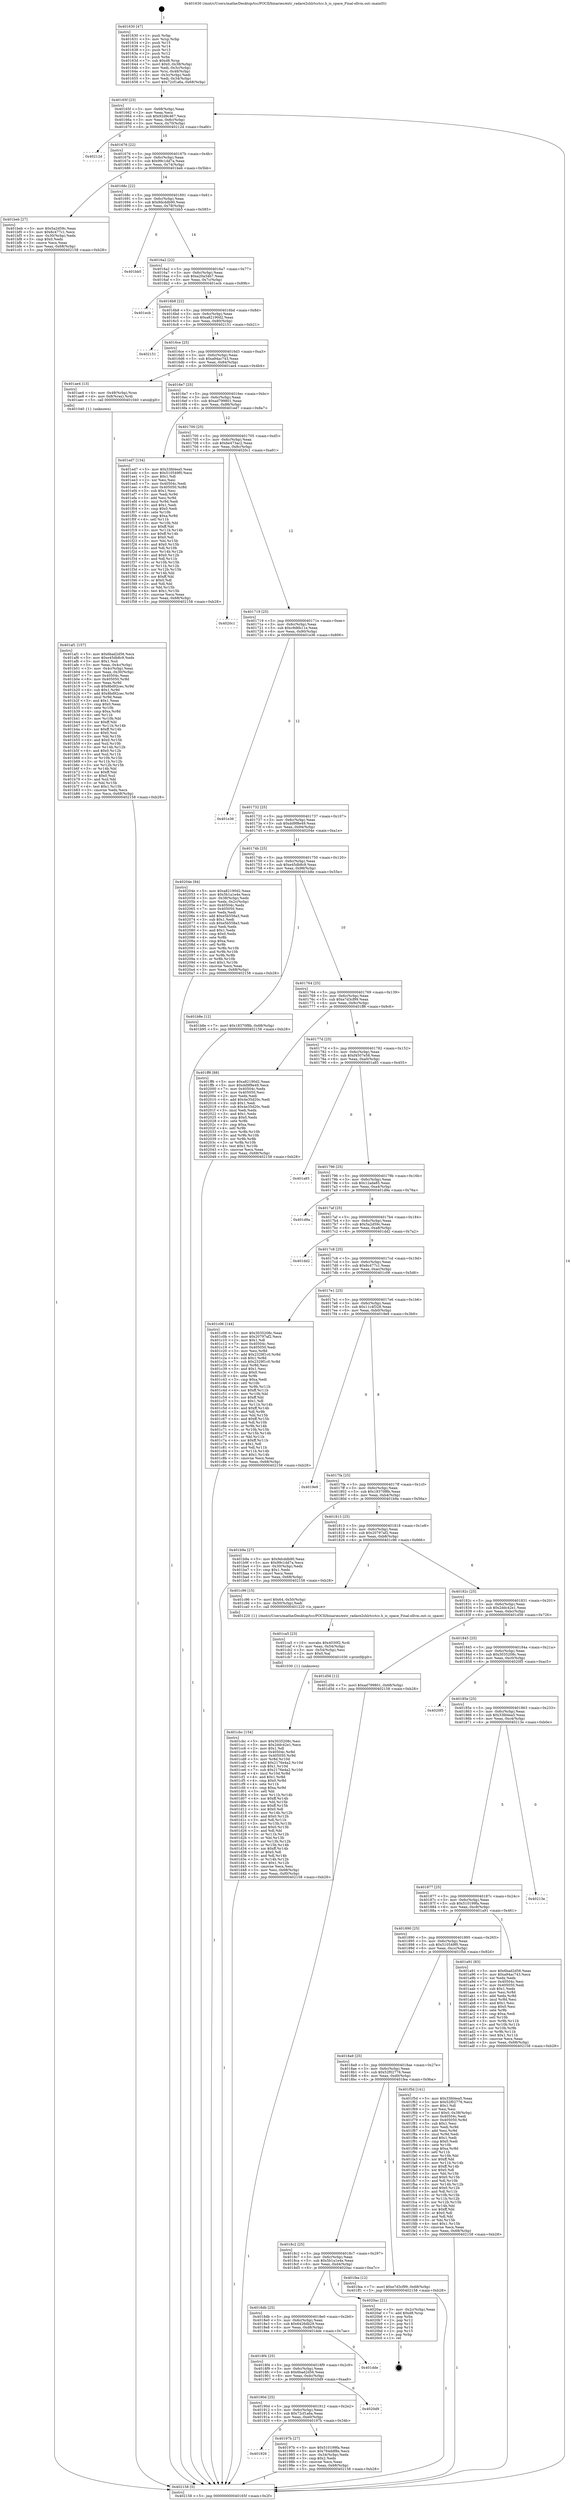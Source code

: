 digraph "0x401630" {
  label = "0x401630 (/mnt/c/Users/mathe/Desktop/tcc/POCII/binaries/extr_radare2shlrtcctcc.h_is_space_Final-ollvm.out::main(0))"
  labelloc = "t"
  node[shape=record]

  Entry [label="",width=0.3,height=0.3,shape=circle,fillcolor=black,style=filled]
  "0x40165f" [label="{
     0x40165f [23]\l
     | [instrs]\l
     &nbsp;&nbsp;0x40165f \<+3\>: mov -0x68(%rbp),%eax\l
     &nbsp;&nbsp;0x401662 \<+2\>: mov %eax,%ecx\l
     &nbsp;&nbsp;0x401664 \<+6\>: sub $0x92d9c467,%ecx\l
     &nbsp;&nbsp;0x40166a \<+3\>: mov %eax,-0x6c(%rbp)\l
     &nbsp;&nbsp;0x40166d \<+3\>: mov %ecx,-0x70(%rbp)\l
     &nbsp;&nbsp;0x401670 \<+6\>: je 000000000040212d \<main+0xafd\>\l
  }"]
  "0x40212d" [label="{
     0x40212d\l
  }", style=dashed]
  "0x401676" [label="{
     0x401676 [22]\l
     | [instrs]\l
     &nbsp;&nbsp;0x401676 \<+5\>: jmp 000000000040167b \<main+0x4b\>\l
     &nbsp;&nbsp;0x40167b \<+3\>: mov -0x6c(%rbp),%eax\l
     &nbsp;&nbsp;0x40167e \<+5\>: sub $0x99c1dd7a,%eax\l
     &nbsp;&nbsp;0x401683 \<+3\>: mov %eax,-0x74(%rbp)\l
     &nbsp;&nbsp;0x401686 \<+6\>: je 0000000000401beb \<main+0x5bb\>\l
  }"]
  Exit [label="",width=0.3,height=0.3,shape=circle,fillcolor=black,style=filled,peripheries=2]
  "0x401beb" [label="{
     0x401beb [27]\l
     | [instrs]\l
     &nbsp;&nbsp;0x401beb \<+5\>: mov $0x5a2d59c,%eax\l
     &nbsp;&nbsp;0x401bf0 \<+5\>: mov $0x6c477c1,%ecx\l
     &nbsp;&nbsp;0x401bf5 \<+3\>: mov -0x30(%rbp),%edx\l
     &nbsp;&nbsp;0x401bf8 \<+3\>: cmp $0x0,%edx\l
     &nbsp;&nbsp;0x401bfb \<+3\>: cmove %ecx,%eax\l
     &nbsp;&nbsp;0x401bfe \<+3\>: mov %eax,-0x68(%rbp)\l
     &nbsp;&nbsp;0x401c01 \<+5\>: jmp 0000000000402158 \<main+0xb28\>\l
  }"]
  "0x40168c" [label="{
     0x40168c [22]\l
     | [instrs]\l
     &nbsp;&nbsp;0x40168c \<+5\>: jmp 0000000000401691 \<main+0x61\>\l
     &nbsp;&nbsp;0x401691 \<+3\>: mov -0x6c(%rbp),%eax\l
     &nbsp;&nbsp;0x401694 \<+5\>: sub $0x9dcddb90,%eax\l
     &nbsp;&nbsp;0x401699 \<+3\>: mov %eax,-0x78(%rbp)\l
     &nbsp;&nbsp;0x40169c \<+6\>: je 0000000000401bb5 \<main+0x585\>\l
  }"]
  "0x401cbc" [label="{
     0x401cbc [154]\l
     | [instrs]\l
     &nbsp;&nbsp;0x401cbc \<+5\>: mov $0x3035208c,%esi\l
     &nbsp;&nbsp;0x401cc1 \<+5\>: mov $0x2ddc42e1,%ecx\l
     &nbsp;&nbsp;0x401cc6 \<+2\>: mov $0x1,%dl\l
     &nbsp;&nbsp;0x401cc8 \<+8\>: mov 0x40504c,%r8d\l
     &nbsp;&nbsp;0x401cd0 \<+8\>: mov 0x405050,%r9d\l
     &nbsp;&nbsp;0x401cd8 \<+3\>: mov %r8d,%r10d\l
     &nbsp;&nbsp;0x401cdb \<+7\>: add $0x2176e4a2,%r10d\l
     &nbsp;&nbsp;0x401ce2 \<+4\>: sub $0x1,%r10d\l
     &nbsp;&nbsp;0x401ce6 \<+7\>: sub $0x2176e4a2,%r10d\l
     &nbsp;&nbsp;0x401ced \<+4\>: imul %r10d,%r8d\l
     &nbsp;&nbsp;0x401cf1 \<+4\>: and $0x1,%r8d\l
     &nbsp;&nbsp;0x401cf5 \<+4\>: cmp $0x0,%r8d\l
     &nbsp;&nbsp;0x401cf9 \<+4\>: sete %r11b\l
     &nbsp;&nbsp;0x401cfd \<+4\>: cmp $0xa,%r9d\l
     &nbsp;&nbsp;0x401d01 \<+3\>: setl %bl\l
     &nbsp;&nbsp;0x401d04 \<+3\>: mov %r11b,%r14b\l
     &nbsp;&nbsp;0x401d07 \<+4\>: xor $0xff,%r14b\l
     &nbsp;&nbsp;0x401d0b \<+3\>: mov %bl,%r15b\l
     &nbsp;&nbsp;0x401d0e \<+4\>: xor $0xff,%r15b\l
     &nbsp;&nbsp;0x401d12 \<+3\>: xor $0x0,%dl\l
     &nbsp;&nbsp;0x401d15 \<+3\>: mov %r14b,%r12b\l
     &nbsp;&nbsp;0x401d18 \<+4\>: and $0x0,%r12b\l
     &nbsp;&nbsp;0x401d1c \<+3\>: and %dl,%r11b\l
     &nbsp;&nbsp;0x401d1f \<+3\>: mov %r15b,%r13b\l
     &nbsp;&nbsp;0x401d22 \<+4\>: and $0x0,%r13b\l
     &nbsp;&nbsp;0x401d26 \<+2\>: and %dl,%bl\l
     &nbsp;&nbsp;0x401d28 \<+3\>: or %r11b,%r12b\l
     &nbsp;&nbsp;0x401d2b \<+3\>: or %bl,%r13b\l
     &nbsp;&nbsp;0x401d2e \<+3\>: xor %r13b,%r12b\l
     &nbsp;&nbsp;0x401d31 \<+3\>: or %r15b,%r14b\l
     &nbsp;&nbsp;0x401d34 \<+4\>: xor $0xff,%r14b\l
     &nbsp;&nbsp;0x401d38 \<+3\>: or $0x0,%dl\l
     &nbsp;&nbsp;0x401d3b \<+3\>: and %dl,%r14b\l
     &nbsp;&nbsp;0x401d3e \<+3\>: or %r14b,%r12b\l
     &nbsp;&nbsp;0x401d41 \<+4\>: test $0x1,%r12b\l
     &nbsp;&nbsp;0x401d45 \<+3\>: cmovne %ecx,%esi\l
     &nbsp;&nbsp;0x401d48 \<+3\>: mov %esi,-0x68(%rbp)\l
     &nbsp;&nbsp;0x401d4b \<+6\>: mov %eax,-0xf0(%rbp)\l
     &nbsp;&nbsp;0x401d51 \<+5\>: jmp 0000000000402158 \<main+0xb28\>\l
  }"]
  "0x401bb5" [label="{
     0x401bb5\l
  }", style=dashed]
  "0x4016a2" [label="{
     0x4016a2 [22]\l
     | [instrs]\l
     &nbsp;&nbsp;0x4016a2 \<+5\>: jmp 00000000004016a7 \<main+0x77\>\l
     &nbsp;&nbsp;0x4016a7 \<+3\>: mov -0x6c(%rbp),%eax\l
     &nbsp;&nbsp;0x4016aa \<+5\>: sub $0xa20a34b7,%eax\l
     &nbsp;&nbsp;0x4016af \<+3\>: mov %eax,-0x7c(%rbp)\l
     &nbsp;&nbsp;0x4016b2 \<+6\>: je 0000000000401ecb \<main+0x89b\>\l
  }"]
  "0x401ca5" [label="{
     0x401ca5 [23]\l
     | [instrs]\l
     &nbsp;&nbsp;0x401ca5 \<+10\>: movabs $0x4030f2,%rdi\l
     &nbsp;&nbsp;0x401caf \<+3\>: mov %eax,-0x54(%rbp)\l
     &nbsp;&nbsp;0x401cb2 \<+3\>: mov -0x54(%rbp),%esi\l
     &nbsp;&nbsp;0x401cb5 \<+2\>: mov $0x0,%al\l
     &nbsp;&nbsp;0x401cb7 \<+5\>: call 0000000000401030 \<printf@plt\>\l
     | [calls]\l
     &nbsp;&nbsp;0x401030 \{1\} (unknown)\l
  }"]
  "0x401ecb" [label="{
     0x401ecb\l
  }", style=dashed]
  "0x4016b8" [label="{
     0x4016b8 [22]\l
     | [instrs]\l
     &nbsp;&nbsp;0x4016b8 \<+5\>: jmp 00000000004016bd \<main+0x8d\>\l
     &nbsp;&nbsp;0x4016bd \<+3\>: mov -0x6c(%rbp),%eax\l
     &nbsp;&nbsp;0x4016c0 \<+5\>: sub $0xa82190d2,%eax\l
     &nbsp;&nbsp;0x4016c5 \<+3\>: mov %eax,-0x80(%rbp)\l
     &nbsp;&nbsp;0x4016c8 \<+6\>: je 0000000000402151 \<main+0xb21\>\l
  }"]
  "0x401af1" [label="{
     0x401af1 [157]\l
     | [instrs]\l
     &nbsp;&nbsp;0x401af1 \<+5\>: mov $0x6bad2d56,%ecx\l
     &nbsp;&nbsp;0x401af6 \<+5\>: mov $0xe45db8c9,%edx\l
     &nbsp;&nbsp;0x401afb \<+3\>: mov $0x1,%sil\l
     &nbsp;&nbsp;0x401afe \<+3\>: mov %eax,-0x4c(%rbp)\l
     &nbsp;&nbsp;0x401b01 \<+3\>: mov -0x4c(%rbp),%eax\l
     &nbsp;&nbsp;0x401b04 \<+3\>: mov %eax,-0x30(%rbp)\l
     &nbsp;&nbsp;0x401b07 \<+7\>: mov 0x40504c,%eax\l
     &nbsp;&nbsp;0x401b0e \<+8\>: mov 0x405050,%r8d\l
     &nbsp;&nbsp;0x401b16 \<+3\>: mov %eax,%r9d\l
     &nbsp;&nbsp;0x401b19 \<+7\>: sub $0x8bd92cec,%r9d\l
     &nbsp;&nbsp;0x401b20 \<+4\>: sub $0x1,%r9d\l
     &nbsp;&nbsp;0x401b24 \<+7\>: add $0x8bd92cec,%r9d\l
     &nbsp;&nbsp;0x401b2b \<+4\>: imul %r9d,%eax\l
     &nbsp;&nbsp;0x401b2f \<+3\>: and $0x1,%eax\l
     &nbsp;&nbsp;0x401b32 \<+3\>: cmp $0x0,%eax\l
     &nbsp;&nbsp;0x401b35 \<+4\>: sete %r10b\l
     &nbsp;&nbsp;0x401b39 \<+4\>: cmp $0xa,%r8d\l
     &nbsp;&nbsp;0x401b3d \<+4\>: setl %r11b\l
     &nbsp;&nbsp;0x401b41 \<+3\>: mov %r10b,%bl\l
     &nbsp;&nbsp;0x401b44 \<+3\>: xor $0xff,%bl\l
     &nbsp;&nbsp;0x401b47 \<+3\>: mov %r11b,%r14b\l
     &nbsp;&nbsp;0x401b4a \<+4\>: xor $0xff,%r14b\l
     &nbsp;&nbsp;0x401b4e \<+4\>: xor $0x0,%sil\l
     &nbsp;&nbsp;0x401b52 \<+3\>: mov %bl,%r15b\l
     &nbsp;&nbsp;0x401b55 \<+4\>: and $0x0,%r15b\l
     &nbsp;&nbsp;0x401b59 \<+3\>: and %sil,%r10b\l
     &nbsp;&nbsp;0x401b5c \<+3\>: mov %r14b,%r12b\l
     &nbsp;&nbsp;0x401b5f \<+4\>: and $0x0,%r12b\l
     &nbsp;&nbsp;0x401b63 \<+3\>: and %sil,%r11b\l
     &nbsp;&nbsp;0x401b66 \<+3\>: or %r10b,%r15b\l
     &nbsp;&nbsp;0x401b69 \<+3\>: or %r11b,%r12b\l
     &nbsp;&nbsp;0x401b6c \<+3\>: xor %r12b,%r15b\l
     &nbsp;&nbsp;0x401b6f \<+3\>: or %r14b,%bl\l
     &nbsp;&nbsp;0x401b72 \<+3\>: xor $0xff,%bl\l
     &nbsp;&nbsp;0x401b75 \<+4\>: or $0x0,%sil\l
     &nbsp;&nbsp;0x401b79 \<+3\>: and %sil,%bl\l
     &nbsp;&nbsp;0x401b7c \<+3\>: or %bl,%r15b\l
     &nbsp;&nbsp;0x401b7f \<+4\>: test $0x1,%r15b\l
     &nbsp;&nbsp;0x401b83 \<+3\>: cmovne %edx,%ecx\l
     &nbsp;&nbsp;0x401b86 \<+3\>: mov %ecx,-0x68(%rbp)\l
     &nbsp;&nbsp;0x401b89 \<+5\>: jmp 0000000000402158 \<main+0xb28\>\l
  }"]
  "0x402151" [label="{
     0x402151\l
  }", style=dashed]
  "0x4016ce" [label="{
     0x4016ce [25]\l
     | [instrs]\l
     &nbsp;&nbsp;0x4016ce \<+5\>: jmp 00000000004016d3 \<main+0xa3\>\l
     &nbsp;&nbsp;0x4016d3 \<+3\>: mov -0x6c(%rbp),%eax\l
     &nbsp;&nbsp;0x4016d6 \<+5\>: sub $0xa94ac743,%eax\l
     &nbsp;&nbsp;0x4016db \<+6\>: mov %eax,-0x84(%rbp)\l
     &nbsp;&nbsp;0x4016e1 \<+6\>: je 0000000000401ae4 \<main+0x4b4\>\l
  }"]
  "0x401630" [label="{
     0x401630 [47]\l
     | [instrs]\l
     &nbsp;&nbsp;0x401630 \<+1\>: push %rbp\l
     &nbsp;&nbsp;0x401631 \<+3\>: mov %rsp,%rbp\l
     &nbsp;&nbsp;0x401634 \<+2\>: push %r15\l
     &nbsp;&nbsp;0x401636 \<+2\>: push %r14\l
     &nbsp;&nbsp;0x401638 \<+2\>: push %r13\l
     &nbsp;&nbsp;0x40163a \<+2\>: push %r12\l
     &nbsp;&nbsp;0x40163c \<+1\>: push %rbx\l
     &nbsp;&nbsp;0x40163d \<+7\>: sub $0xd8,%rsp\l
     &nbsp;&nbsp;0x401644 \<+7\>: movl $0x0,-0x38(%rbp)\l
     &nbsp;&nbsp;0x40164b \<+3\>: mov %edi,-0x3c(%rbp)\l
     &nbsp;&nbsp;0x40164e \<+4\>: mov %rsi,-0x48(%rbp)\l
     &nbsp;&nbsp;0x401652 \<+3\>: mov -0x3c(%rbp),%edi\l
     &nbsp;&nbsp;0x401655 \<+3\>: mov %edi,-0x34(%rbp)\l
     &nbsp;&nbsp;0x401658 \<+7\>: movl $0x72cf1a6a,-0x68(%rbp)\l
  }"]
  "0x401ae4" [label="{
     0x401ae4 [13]\l
     | [instrs]\l
     &nbsp;&nbsp;0x401ae4 \<+4\>: mov -0x48(%rbp),%rax\l
     &nbsp;&nbsp;0x401ae8 \<+4\>: mov 0x8(%rax),%rdi\l
     &nbsp;&nbsp;0x401aec \<+5\>: call 0000000000401040 \<atoi@plt\>\l
     | [calls]\l
     &nbsp;&nbsp;0x401040 \{1\} (unknown)\l
  }"]
  "0x4016e7" [label="{
     0x4016e7 [25]\l
     | [instrs]\l
     &nbsp;&nbsp;0x4016e7 \<+5\>: jmp 00000000004016ec \<main+0xbc\>\l
     &nbsp;&nbsp;0x4016ec \<+3\>: mov -0x6c(%rbp),%eax\l
     &nbsp;&nbsp;0x4016ef \<+5\>: sub $0xad799801,%eax\l
     &nbsp;&nbsp;0x4016f4 \<+6\>: mov %eax,-0x88(%rbp)\l
     &nbsp;&nbsp;0x4016fa \<+6\>: je 0000000000401ed7 \<main+0x8a7\>\l
  }"]
  "0x402158" [label="{
     0x402158 [5]\l
     | [instrs]\l
     &nbsp;&nbsp;0x402158 \<+5\>: jmp 000000000040165f \<main+0x2f\>\l
  }"]
  "0x401ed7" [label="{
     0x401ed7 [134]\l
     | [instrs]\l
     &nbsp;&nbsp;0x401ed7 \<+5\>: mov $0x33fd4ea5,%eax\l
     &nbsp;&nbsp;0x401edc \<+5\>: mov $0x510549f0,%ecx\l
     &nbsp;&nbsp;0x401ee1 \<+2\>: mov $0x1,%dl\l
     &nbsp;&nbsp;0x401ee3 \<+2\>: xor %esi,%esi\l
     &nbsp;&nbsp;0x401ee5 \<+7\>: mov 0x40504c,%edi\l
     &nbsp;&nbsp;0x401eec \<+8\>: mov 0x405050,%r8d\l
     &nbsp;&nbsp;0x401ef4 \<+3\>: sub $0x1,%esi\l
     &nbsp;&nbsp;0x401ef7 \<+3\>: mov %edi,%r9d\l
     &nbsp;&nbsp;0x401efa \<+3\>: add %esi,%r9d\l
     &nbsp;&nbsp;0x401efd \<+4\>: imul %r9d,%edi\l
     &nbsp;&nbsp;0x401f01 \<+3\>: and $0x1,%edi\l
     &nbsp;&nbsp;0x401f04 \<+3\>: cmp $0x0,%edi\l
     &nbsp;&nbsp;0x401f07 \<+4\>: sete %r10b\l
     &nbsp;&nbsp;0x401f0b \<+4\>: cmp $0xa,%r8d\l
     &nbsp;&nbsp;0x401f0f \<+4\>: setl %r11b\l
     &nbsp;&nbsp;0x401f13 \<+3\>: mov %r10b,%bl\l
     &nbsp;&nbsp;0x401f16 \<+3\>: xor $0xff,%bl\l
     &nbsp;&nbsp;0x401f19 \<+3\>: mov %r11b,%r14b\l
     &nbsp;&nbsp;0x401f1c \<+4\>: xor $0xff,%r14b\l
     &nbsp;&nbsp;0x401f20 \<+3\>: xor $0x0,%dl\l
     &nbsp;&nbsp;0x401f23 \<+3\>: mov %bl,%r15b\l
     &nbsp;&nbsp;0x401f26 \<+4\>: and $0x0,%r15b\l
     &nbsp;&nbsp;0x401f2a \<+3\>: and %dl,%r10b\l
     &nbsp;&nbsp;0x401f2d \<+3\>: mov %r14b,%r12b\l
     &nbsp;&nbsp;0x401f30 \<+4\>: and $0x0,%r12b\l
     &nbsp;&nbsp;0x401f34 \<+3\>: and %dl,%r11b\l
     &nbsp;&nbsp;0x401f37 \<+3\>: or %r10b,%r15b\l
     &nbsp;&nbsp;0x401f3a \<+3\>: or %r11b,%r12b\l
     &nbsp;&nbsp;0x401f3d \<+3\>: xor %r12b,%r15b\l
     &nbsp;&nbsp;0x401f40 \<+3\>: or %r14b,%bl\l
     &nbsp;&nbsp;0x401f43 \<+3\>: xor $0xff,%bl\l
     &nbsp;&nbsp;0x401f46 \<+3\>: or $0x0,%dl\l
     &nbsp;&nbsp;0x401f49 \<+2\>: and %dl,%bl\l
     &nbsp;&nbsp;0x401f4b \<+3\>: or %bl,%r15b\l
     &nbsp;&nbsp;0x401f4e \<+4\>: test $0x1,%r15b\l
     &nbsp;&nbsp;0x401f52 \<+3\>: cmovne %ecx,%eax\l
     &nbsp;&nbsp;0x401f55 \<+3\>: mov %eax,-0x68(%rbp)\l
     &nbsp;&nbsp;0x401f58 \<+5\>: jmp 0000000000402158 \<main+0xb28\>\l
  }"]
  "0x401700" [label="{
     0x401700 [25]\l
     | [instrs]\l
     &nbsp;&nbsp;0x401700 \<+5\>: jmp 0000000000401705 \<main+0xd5\>\l
     &nbsp;&nbsp;0x401705 \<+3\>: mov -0x6c(%rbp),%eax\l
     &nbsp;&nbsp;0x401708 \<+5\>: sub $0xbe473ac2,%eax\l
     &nbsp;&nbsp;0x40170d \<+6\>: mov %eax,-0x8c(%rbp)\l
     &nbsp;&nbsp;0x401713 \<+6\>: je 00000000004020c1 \<main+0xa91\>\l
  }"]
  "0x401926" [label="{
     0x401926\l
  }", style=dashed]
  "0x4020c1" [label="{
     0x4020c1\l
  }", style=dashed]
  "0x401719" [label="{
     0x401719 [25]\l
     | [instrs]\l
     &nbsp;&nbsp;0x401719 \<+5\>: jmp 000000000040171e \<main+0xee\>\l
     &nbsp;&nbsp;0x40171e \<+3\>: mov -0x6c(%rbp),%eax\l
     &nbsp;&nbsp;0x401721 \<+5\>: sub $0xc9d6b11e,%eax\l
     &nbsp;&nbsp;0x401726 \<+6\>: mov %eax,-0x90(%rbp)\l
     &nbsp;&nbsp;0x40172c \<+6\>: je 0000000000401e36 \<main+0x806\>\l
  }"]
  "0x40197b" [label="{
     0x40197b [27]\l
     | [instrs]\l
     &nbsp;&nbsp;0x40197b \<+5\>: mov $0x510199fa,%eax\l
     &nbsp;&nbsp;0x401980 \<+5\>: mov $0x784ddf8e,%ecx\l
     &nbsp;&nbsp;0x401985 \<+3\>: mov -0x34(%rbp),%edx\l
     &nbsp;&nbsp;0x401988 \<+3\>: cmp $0x2,%edx\l
     &nbsp;&nbsp;0x40198b \<+3\>: cmovne %ecx,%eax\l
     &nbsp;&nbsp;0x40198e \<+3\>: mov %eax,-0x68(%rbp)\l
     &nbsp;&nbsp;0x401991 \<+5\>: jmp 0000000000402158 \<main+0xb28\>\l
  }"]
  "0x401e36" [label="{
     0x401e36\l
  }", style=dashed]
  "0x401732" [label="{
     0x401732 [25]\l
     | [instrs]\l
     &nbsp;&nbsp;0x401732 \<+5\>: jmp 0000000000401737 \<main+0x107\>\l
     &nbsp;&nbsp;0x401737 \<+3\>: mov -0x6c(%rbp),%eax\l
     &nbsp;&nbsp;0x40173a \<+5\>: sub $0xdd9f8e49,%eax\l
     &nbsp;&nbsp;0x40173f \<+6\>: mov %eax,-0x94(%rbp)\l
     &nbsp;&nbsp;0x401745 \<+6\>: je 000000000040204e \<main+0xa1e\>\l
  }"]
  "0x40190d" [label="{
     0x40190d [25]\l
     | [instrs]\l
     &nbsp;&nbsp;0x40190d \<+5\>: jmp 0000000000401912 \<main+0x2e2\>\l
     &nbsp;&nbsp;0x401912 \<+3\>: mov -0x6c(%rbp),%eax\l
     &nbsp;&nbsp;0x401915 \<+5\>: sub $0x72cf1a6a,%eax\l
     &nbsp;&nbsp;0x40191a \<+6\>: mov %eax,-0xe0(%rbp)\l
     &nbsp;&nbsp;0x401920 \<+6\>: je 000000000040197b \<main+0x34b\>\l
  }"]
  "0x40204e" [label="{
     0x40204e [94]\l
     | [instrs]\l
     &nbsp;&nbsp;0x40204e \<+5\>: mov $0xa82190d2,%eax\l
     &nbsp;&nbsp;0x402053 \<+5\>: mov $0x5b1a1e4e,%ecx\l
     &nbsp;&nbsp;0x402058 \<+3\>: mov -0x38(%rbp),%edx\l
     &nbsp;&nbsp;0x40205b \<+3\>: mov %edx,-0x2c(%rbp)\l
     &nbsp;&nbsp;0x40205e \<+7\>: mov 0x40504c,%edx\l
     &nbsp;&nbsp;0x402065 \<+7\>: mov 0x405050,%esi\l
     &nbsp;&nbsp;0x40206c \<+2\>: mov %edx,%edi\l
     &nbsp;&nbsp;0x40206e \<+6\>: add $0xe5b558a3,%edi\l
     &nbsp;&nbsp;0x402074 \<+3\>: sub $0x1,%edi\l
     &nbsp;&nbsp;0x402077 \<+6\>: sub $0xe5b558a3,%edi\l
     &nbsp;&nbsp;0x40207d \<+3\>: imul %edi,%edx\l
     &nbsp;&nbsp;0x402080 \<+3\>: and $0x1,%edx\l
     &nbsp;&nbsp;0x402083 \<+3\>: cmp $0x0,%edx\l
     &nbsp;&nbsp;0x402086 \<+4\>: sete %r8b\l
     &nbsp;&nbsp;0x40208a \<+3\>: cmp $0xa,%esi\l
     &nbsp;&nbsp;0x40208d \<+4\>: setl %r9b\l
     &nbsp;&nbsp;0x402091 \<+3\>: mov %r8b,%r10b\l
     &nbsp;&nbsp;0x402094 \<+3\>: and %r9b,%r10b\l
     &nbsp;&nbsp;0x402097 \<+3\>: xor %r9b,%r8b\l
     &nbsp;&nbsp;0x40209a \<+3\>: or %r8b,%r10b\l
     &nbsp;&nbsp;0x40209d \<+4\>: test $0x1,%r10b\l
     &nbsp;&nbsp;0x4020a1 \<+3\>: cmovne %ecx,%eax\l
     &nbsp;&nbsp;0x4020a4 \<+3\>: mov %eax,-0x68(%rbp)\l
     &nbsp;&nbsp;0x4020a7 \<+5\>: jmp 0000000000402158 \<main+0xb28\>\l
  }"]
  "0x40174b" [label="{
     0x40174b [25]\l
     | [instrs]\l
     &nbsp;&nbsp;0x40174b \<+5\>: jmp 0000000000401750 \<main+0x120\>\l
     &nbsp;&nbsp;0x401750 \<+3\>: mov -0x6c(%rbp),%eax\l
     &nbsp;&nbsp;0x401753 \<+5\>: sub $0xe45db8c9,%eax\l
     &nbsp;&nbsp;0x401758 \<+6\>: mov %eax,-0x98(%rbp)\l
     &nbsp;&nbsp;0x40175e \<+6\>: je 0000000000401b8e \<main+0x55e\>\l
  }"]
  "0x4020d9" [label="{
     0x4020d9\l
  }", style=dashed]
  "0x401b8e" [label="{
     0x401b8e [12]\l
     | [instrs]\l
     &nbsp;&nbsp;0x401b8e \<+7\>: movl $0x18370f8b,-0x68(%rbp)\l
     &nbsp;&nbsp;0x401b95 \<+5\>: jmp 0000000000402158 \<main+0xb28\>\l
  }"]
  "0x401764" [label="{
     0x401764 [25]\l
     | [instrs]\l
     &nbsp;&nbsp;0x401764 \<+5\>: jmp 0000000000401769 \<main+0x139\>\l
     &nbsp;&nbsp;0x401769 \<+3\>: mov -0x6c(%rbp),%eax\l
     &nbsp;&nbsp;0x40176c \<+5\>: sub $0xe7d3cf99,%eax\l
     &nbsp;&nbsp;0x401771 \<+6\>: mov %eax,-0x9c(%rbp)\l
     &nbsp;&nbsp;0x401777 \<+6\>: je 0000000000401ff6 \<main+0x9c6\>\l
  }"]
  "0x4018f4" [label="{
     0x4018f4 [25]\l
     | [instrs]\l
     &nbsp;&nbsp;0x4018f4 \<+5\>: jmp 00000000004018f9 \<main+0x2c9\>\l
     &nbsp;&nbsp;0x4018f9 \<+3\>: mov -0x6c(%rbp),%eax\l
     &nbsp;&nbsp;0x4018fc \<+5\>: sub $0x6bad2d56,%eax\l
     &nbsp;&nbsp;0x401901 \<+6\>: mov %eax,-0xdc(%rbp)\l
     &nbsp;&nbsp;0x401907 \<+6\>: je 00000000004020d9 \<main+0xaa9\>\l
  }"]
  "0x401ff6" [label="{
     0x401ff6 [88]\l
     | [instrs]\l
     &nbsp;&nbsp;0x401ff6 \<+5\>: mov $0xa82190d2,%eax\l
     &nbsp;&nbsp;0x401ffb \<+5\>: mov $0xdd9f8e49,%ecx\l
     &nbsp;&nbsp;0x402000 \<+7\>: mov 0x40504c,%edx\l
     &nbsp;&nbsp;0x402007 \<+7\>: mov 0x405050,%esi\l
     &nbsp;&nbsp;0x40200e \<+2\>: mov %edx,%edi\l
     &nbsp;&nbsp;0x402010 \<+6\>: add $0x4e35d20c,%edi\l
     &nbsp;&nbsp;0x402016 \<+3\>: sub $0x1,%edi\l
     &nbsp;&nbsp;0x402019 \<+6\>: sub $0x4e35d20c,%edi\l
     &nbsp;&nbsp;0x40201f \<+3\>: imul %edi,%edx\l
     &nbsp;&nbsp;0x402022 \<+3\>: and $0x1,%edx\l
     &nbsp;&nbsp;0x402025 \<+3\>: cmp $0x0,%edx\l
     &nbsp;&nbsp;0x402028 \<+4\>: sete %r8b\l
     &nbsp;&nbsp;0x40202c \<+3\>: cmp $0xa,%esi\l
     &nbsp;&nbsp;0x40202f \<+4\>: setl %r9b\l
     &nbsp;&nbsp;0x402033 \<+3\>: mov %r8b,%r10b\l
     &nbsp;&nbsp;0x402036 \<+3\>: and %r9b,%r10b\l
     &nbsp;&nbsp;0x402039 \<+3\>: xor %r9b,%r8b\l
     &nbsp;&nbsp;0x40203c \<+3\>: or %r8b,%r10b\l
     &nbsp;&nbsp;0x40203f \<+4\>: test $0x1,%r10b\l
     &nbsp;&nbsp;0x402043 \<+3\>: cmovne %ecx,%eax\l
     &nbsp;&nbsp;0x402046 \<+3\>: mov %eax,-0x68(%rbp)\l
     &nbsp;&nbsp;0x402049 \<+5\>: jmp 0000000000402158 \<main+0xb28\>\l
  }"]
  "0x40177d" [label="{
     0x40177d [25]\l
     | [instrs]\l
     &nbsp;&nbsp;0x40177d \<+5\>: jmp 0000000000401782 \<main+0x152\>\l
     &nbsp;&nbsp;0x401782 \<+3\>: mov -0x6c(%rbp),%eax\l
     &nbsp;&nbsp;0x401785 \<+5\>: sub $0xf4507e58,%eax\l
     &nbsp;&nbsp;0x40178a \<+6\>: mov %eax,-0xa0(%rbp)\l
     &nbsp;&nbsp;0x401790 \<+6\>: je 0000000000401a85 \<main+0x455\>\l
  }"]
  "0x401dde" [label="{
     0x401dde\l
  }", style=dashed]
  "0x401a85" [label="{
     0x401a85\l
  }", style=dashed]
  "0x401796" [label="{
     0x401796 [25]\l
     | [instrs]\l
     &nbsp;&nbsp;0x401796 \<+5\>: jmp 000000000040179b \<main+0x16b\>\l
     &nbsp;&nbsp;0x40179b \<+3\>: mov -0x6c(%rbp),%eax\l
     &nbsp;&nbsp;0x40179e \<+5\>: sub $0x12ada85,%eax\l
     &nbsp;&nbsp;0x4017a3 \<+6\>: mov %eax,-0xa4(%rbp)\l
     &nbsp;&nbsp;0x4017a9 \<+6\>: je 0000000000401d9a \<main+0x76a\>\l
  }"]
  "0x4018db" [label="{
     0x4018db [25]\l
     | [instrs]\l
     &nbsp;&nbsp;0x4018db \<+5\>: jmp 00000000004018e0 \<main+0x2b0\>\l
     &nbsp;&nbsp;0x4018e0 \<+3\>: mov -0x6c(%rbp),%eax\l
     &nbsp;&nbsp;0x4018e3 \<+5\>: sub $0x6426db29,%eax\l
     &nbsp;&nbsp;0x4018e8 \<+6\>: mov %eax,-0xd8(%rbp)\l
     &nbsp;&nbsp;0x4018ee \<+6\>: je 0000000000401dde \<main+0x7ae\>\l
  }"]
  "0x401d9a" [label="{
     0x401d9a\l
  }", style=dashed]
  "0x4017af" [label="{
     0x4017af [25]\l
     | [instrs]\l
     &nbsp;&nbsp;0x4017af \<+5\>: jmp 00000000004017b4 \<main+0x184\>\l
     &nbsp;&nbsp;0x4017b4 \<+3\>: mov -0x6c(%rbp),%eax\l
     &nbsp;&nbsp;0x4017b7 \<+5\>: sub $0x5a2d59c,%eax\l
     &nbsp;&nbsp;0x4017bc \<+6\>: mov %eax,-0xa8(%rbp)\l
     &nbsp;&nbsp;0x4017c2 \<+6\>: je 0000000000401dd2 \<main+0x7a2\>\l
  }"]
  "0x4020ac" [label="{
     0x4020ac [21]\l
     | [instrs]\l
     &nbsp;&nbsp;0x4020ac \<+3\>: mov -0x2c(%rbp),%eax\l
     &nbsp;&nbsp;0x4020af \<+7\>: add $0xd8,%rsp\l
     &nbsp;&nbsp;0x4020b6 \<+1\>: pop %rbx\l
     &nbsp;&nbsp;0x4020b7 \<+2\>: pop %r12\l
     &nbsp;&nbsp;0x4020b9 \<+2\>: pop %r13\l
     &nbsp;&nbsp;0x4020bb \<+2\>: pop %r14\l
     &nbsp;&nbsp;0x4020bd \<+2\>: pop %r15\l
     &nbsp;&nbsp;0x4020bf \<+1\>: pop %rbp\l
     &nbsp;&nbsp;0x4020c0 \<+1\>: ret\l
  }"]
  "0x401dd2" [label="{
     0x401dd2\l
  }", style=dashed]
  "0x4017c8" [label="{
     0x4017c8 [25]\l
     | [instrs]\l
     &nbsp;&nbsp;0x4017c8 \<+5\>: jmp 00000000004017cd \<main+0x19d\>\l
     &nbsp;&nbsp;0x4017cd \<+3\>: mov -0x6c(%rbp),%eax\l
     &nbsp;&nbsp;0x4017d0 \<+5\>: sub $0x6c477c1,%eax\l
     &nbsp;&nbsp;0x4017d5 \<+6\>: mov %eax,-0xac(%rbp)\l
     &nbsp;&nbsp;0x4017db \<+6\>: je 0000000000401c06 \<main+0x5d6\>\l
  }"]
  "0x4018c2" [label="{
     0x4018c2 [25]\l
     | [instrs]\l
     &nbsp;&nbsp;0x4018c2 \<+5\>: jmp 00000000004018c7 \<main+0x297\>\l
     &nbsp;&nbsp;0x4018c7 \<+3\>: mov -0x6c(%rbp),%eax\l
     &nbsp;&nbsp;0x4018ca \<+5\>: sub $0x5b1a1e4e,%eax\l
     &nbsp;&nbsp;0x4018cf \<+6\>: mov %eax,-0xd4(%rbp)\l
     &nbsp;&nbsp;0x4018d5 \<+6\>: je 00000000004020ac \<main+0xa7c\>\l
  }"]
  "0x401c06" [label="{
     0x401c06 [144]\l
     | [instrs]\l
     &nbsp;&nbsp;0x401c06 \<+5\>: mov $0x3035208c,%eax\l
     &nbsp;&nbsp;0x401c0b \<+5\>: mov $0x20797af2,%ecx\l
     &nbsp;&nbsp;0x401c10 \<+2\>: mov $0x1,%dl\l
     &nbsp;&nbsp;0x401c12 \<+7\>: mov 0x40504c,%esi\l
     &nbsp;&nbsp;0x401c19 \<+7\>: mov 0x405050,%edi\l
     &nbsp;&nbsp;0x401c20 \<+3\>: mov %esi,%r8d\l
     &nbsp;&nbsp;0x401c23 \<+7\>: add $0x2329f1c0,%r8d\l
     &nbsp;&nbsp;0x401c2a \<+4\>: sub $0x1,%r8d\l
     &nbsp;&nbsp;0x401c2e \<+7\>: sub $0x2329f1c0,%r8d\l
     &nbsp;&nbsp;0x401c35 \<+4\>: imul %r8d,%esi\l
     &nbsp;&nbsp;0x401c39 \<+3\>: and $0x1,%esi\l
     &nbsp;&nbsp;0x401c3c \<+3\>: cmp $0x0,%esi\l
     &nbsp;&nbsp;0x401c3f \<+4\>: sete %r9b\l
     &nbsp;&nbsp;0x401c43 \<+3\>: cmp $0xa,%edi\l
     &nbsp;&nbsp;0x401c46 \<+4\>: setl %r10b\l
     &nbsp;&nbsp;0x401c4a \<+3\>: mov %r9b,%r11b\l
     &nbsp;&nbsp;0x401c4d \<+4\>: xor $0xff,%r11b\l
     &nbsp;&nbsp;0x401c51 \<+3\>: mov %r10b,%bl\l
     &nbsp;&nbsp;0x401c54 \<+3\>: xor $0xff,%bl\l
     &nbsp;&nbsp;0x401c57 \<+3\>: xor $0x1,%dl\l
     &nbsp;&nbsp;0x401c5a \<+3\>: mov %r11b,%r14b\l
     &nbsp;&nbsp;0x401c5d \<+4\>: and $0xff,%r14b\l
     &nbsp;&nbsp;0x401c61 \<+3\>: and %dl,%r9b\l
     &nbsp;&nbsp;0x401c64 \<+3\>: mov %bl,%r15b\l
     &nbsp;&nbsp;0x401c67 \<+4\>: and $0xff,%r15b\l
     &nbsp;&nbsp;0x401c6b \<+3\>: and %dl,%r10b\l
     &nbsp;&nbsp;0x401c6e \<+3\>: or %r9b,%r14b\l
     &nbsp;&nbsp;0x401c71 \<+3\>: or %r10b,%r15b\l
     &nbsp;&nbsp;0x401c74 \<+3\>: xor %r15b,%r14b\l
     &nbsp;&nbsp;0x401c77 \<+3\>: or %bl,%r11b\l
     &nbsp;&nbsp;0x401c7a \<+4\>: xor $0xff,%r11b\l
     &nbsp;&nbsp;0x401c7e \<+3\>: or $0x1,%dl\l
     &nbsp;&nbsp;0x401c81 \<+3\>: and %dl,%r11b\l
     &nbsp;&nbsp;0x401c84 \<+3\>: or %r11b,%r14b\l
     &nbsp;&nbsp;0x401c87 \<+4\>: test $0x1,%r14b\l
     &nbsp;&nbsp;0x401c8b \<+3\>: cmovne %ecx,%eax\l
     &nbsp;&nbsp;0x401c8e \<+3\>: mov %eax,-0x68(%rbp)\l
     &nbsp;&nbsp;0x401c91 \<+5\>: jmp 0000000000402158 \<main+0xb28\>\l
  }"]
  "0x4017e1" [label="{
     0x4017e1 [25]\l
     | [instrs]\l
     &nbsp;&nbsp;0x4017e1 \<+5\>: jmp 00000000004017e6 \<main+0x1b6\>\l
     &nbsp;&nbsp;0x4017e6 \<+3\>: mov -0x6c(%rbp),%eax\l
     &nbsp;&nbsp;0x4017e9 \<+5\>: sub $0x11c4f328,%eax\l
     &nbsp;&nbsp;0x4017ee \<+6\>: mov %eax,-0xb0(%rbp)\l
     &nbsp;&nbsp;0x4017f4 \<+6\>: je 00000000004019e9 \<main+0x3b9\>\l
  }"]
  "0x401fea" [label="{
     0x401fea [12]\l
     | [instrs]\l
     &nbsp;&nbsp;0x401fea \<+7\>: movl $0xe7d3cf99,-0x68(%rbp)\l
     &nbsp;&nbsp;0x401ff1 \<+5\>: jmp 0000000000402158 \<main+0xb28\>\l
  }"]
  "0x4019e9" [label="{
     0x4019e9\l
  }", style=dashed]
  "0x4017fa" [label="{
     0x4017fa [25]\l
     | [instrs]\l
     &nbsp;&nbsp;0x4017fa \<+5\>: jmp 00000000004017ff \<main+0x1cf\>\l
     &nbsp;&nbsp;0x4017ff \<+3\>: mov -0x6c(%rbp),%eax\l
     &nbsp;&nbsp;0x401802 \<+5\>: sub $0x18370f8b,%eax\l
     &nbsp;&nbsp;0x401807 \<+6\>: mov %eax,-0xb4(%rbp)\l
     &nbsp;&nbsp;0x40180d \<+6\>: je 0000000000401b9a \<main+0x56a\>\l
  }"]
  "0x4018a9" [label="{
     0x4018a9 [25]\l
     | [instrs]\l
     &nbsp;&nbsp;0x4018a9 \<+5\>: jmp 00000000004018ae \<main+0x27e\>\l
     &nbsp;&nbsp;0x4018ae \<+3\>: mov -0x6c(%rbp),%eax\l
     &nbsp;&nbsp;0x4018b1 \<+5\>: sub $0x52f02776,%eax\l
     &nbsp;&nbsp;0x4018b6 \<+6\>: mov %eax,-0xd0(%rbp)\l
     &nbsp;&nbsp;0x4018bc \<+6\>: je 0000000000401fea \<main+0x9ba\>\l
  }"]
  "0x401b9a" [label="{
     0x401b9a [27]\l
     | [instrs]\l
     &nbsp;&nbsp;0x401b9a \<+5\>: mov $0x9dcddb90,%eax\l
     &nbsp;&nbsp;0x401b9f \<+5\>: mov $0x99c1dd7a,%ecx\l
     &nbsp;&nbsp;0x401ba4 \<+3\>: mov -0x30(%rbp),%edx\l
     &nbsp;&nbsp;0x401ba7 \<+3\>: cmp $0x1,%edx\l
     &nbsp;&nbsp;0x401baa \<+3\>: cmovl %ecx,%eax\l
     &nbsp;&nbsp;0x401bad \<+3\>: mov %eax,-0x68(%rbp)\l
     &nbsp;&nbsp;0x401bb0 \<+5\>: jmp 0000000000402158 \<main+0xb28\>\l
  }"]
  "0x401813" [label="{
     0x401813 [25]\l
     | [instrs]\l
     &nbsp;&nbsp;0x401813 \<+5\>: jmp 0000000000401818 \<main+0x1e8\>\l
     &nbsp;&nbsp;0x401818 \<+3\>: mov -0x6c(%rbp),%eax\l
     &nbsp;&nbsp;0x40181b \<+5\>: sub $0x20797af2,%eax\l
     &nbsp;&nbsp;0x401820 \<+6\>: mov %eax,-0xb8(%rbp)\l
     &nbsp;&nbsp;0x401826 \<+6\>: je 0000000000401c96 \<main+0x666\>\l
  }"]
  "0x401f5d" [label="{
     0x401f5d [141]\l
     | [instrs]\l
     &nbsp;&nbsp;0x401f5d \<+5\>: mov $0x33fd4ea5,%eax\l
     &nbsp;&nbsp;0x401f62 \<+5\>: mov $0x52f02776,%ecx\l
     &nbsp;&nbsp;0x401f67 \<+2\>: mov $0x1,%dl\l
     &nbsp;&nbsp;0x401f69 \<+2\>: xor %esi,%esi\l
     &nbsp;&nbsp;0x401f6b \<+7\>: movl $0x0,-0x38(%rbp)\l
     &nbsp;&nbsp;0x401f72 \<+7\>: mov 0x40504c,%edi\l
     &nbsp;&nbsp;0x401f79 \<+8\>: mov 0x405050,%r8d\l
     &nbsp;&nbsp;0x401f81 \<+3\>: sub $0x1,%esi\l
     &nbsp;&nbsp;0x401f84 \<+3\>: mov %edi,%r9d\l
     &nbsp;&nbsp;0x401f87 \<+3\>: add %esi,%r9d\l
     &nbsp;&nbsp;0x401f8a \<+4\>: imul %r9d,%edi\l
     &nbsp;&nbsp;0x401f8e \<+3\>: and $0x1,%edi\l
     &nbsp;&nbsp;0x401f91 \<+3\>: cmp $0x0,%edi\l
     &nbsp;&nbsp;0x401f94 \<+4\>: sete %r10b\l
     &nbsp;&nbsp;0x401f98 \<+4\>: cmp $0xa,%r8d\l
     &nbsp;&nbsp;0x401f9c \<+4\>: setl %r11b\l
     &nbsp;&nbsp;0x401fa0 \<+3\>: mov %r10b,%bl\l
     &nbsp;&nbsp;0x401fa3 \<+3\>: xor $0xff,%bl\l
     &nbsp;&nbsp;0x401fa6 \<+3\>: mov %r11b,%r14b\l
     &nbsp;&nbsp;0x401fa9 \<+4\>: xor $0xff,%r14b\l
     &nbsp;&nbsp;0x401fad \<+3\>: xor $0x0,%dl\l
     &nbsp;&nbsp;0x401fb0 \<+3\>: mov %bl,%r15b\l
     &nbsp;&nbsp;0x401fb3 \<+4\>: and $0x0,%r15b\l
     &nbsp;&nbsp;0x401fb7 \<+3\>: and %dl,%r10b\l
     &nbsp;&nbsp;0x401fba \<+3\>: mov %r14b,%r12b\l
     &nbsp;&nbsp;0x401fbd \<+4\>: and $0x0,%r12b\l
     &nbsp;&nbsp;0x401fc1 \<+3\>: and %dl,%r11b\l
     &nbsp;&nbsp;0x401fc4 \<+3\>: or %r10b,%r15b\l
     &nbsp;&nbsp;0x401fc7 \<+3\>: or %r11b,%r12b\l
     &nbsp;&nbsp;0x401fca \<+3\>: xor %r12b,%r15b\l
     &nbsp;&nbsp;0x401fcd \<+3\>: or %r14b,%bl\l
     &nbsp;&nbsp;0x401fd0 \<+3\>: xor $0xff,%bl\l
     &nbsp;&nbsp;0x401fd3 \<+3\>: or $0x0,%dl\l
     &nbsp;&nbsp;0x401fd6 \<+2\>: and %dl,%bl\l
     &nbsp;&nbsp;0x401fd8 \<+3\>: or %bl,%r15b\l
     &nbsp;&nbsp;0x401fdb \<+4\>: test $0x1,%r15b\l
     &nbsp;&nbsp;0x401fdf \<+3\>: cmovne %ecx,%eax\l
     &nbsp;&nbsp;0x401fe2 \<+3\>: mov %eax,-0x68(%rbp)\l
     &nbsp;&nbsp;0x401fe5 \<+5\>: jmp 0000000000402158 \<main+0xb28\>\l
  }"]
  "0x401c96" [label="{
     0x401c96 [15]\l
     | [instrs]\l
     &nbsp;&nbsp;0x401c96 \<+7\>: movl $0x64,-0x50(%rbp)\l
     &nbsp;&nbsp;0x401c9d \<+3\>: mov -0x50(%rbp),%edi\l
     &nbsp;&nbsp;0x401ca0 \<+5\>: call 0000000000401220 \<is_space\>\l
     | [calls]\l
     &nbsp;&nbsp;0x401220 \{1\} (/mnt/c/Users/mathe/Desktop/tcc/POCII/binaries/extr_radare2shlrtcctcc.h_is_space_Final-ollvm.out::is_space)\l
  }"]
  "0x40182c" [label="{
     0x40182c [25]\l
     | [instrs]\l
     &nbsp;&nbsp;0x40182c \<+5\>: jmp 0000000000401831 \<main+0x201\>\l
     &nbsp;&nbsp;0x401831 \<+3\>: mov -0x6c(%rbp),%eax\l
     &nbsp;&nbsp;0x401834 \<+5\>: sub $0x2ddc42e1,%eax\l
     &nbsp;&nbsp;0x401839 \<+6\>: mov %eax,-0xbc(%rbp)\l
     &nbsp;&nbsp;0x40183f \<+6\>: je 0000000000401d56 \<main+0x726\>\l
  }"]
  "0x401890" [label="{
     0x401890 [25]\l
     | [instrs]\l
     &nbsp;&nbsp;0x401890 \<+5\>: jmp 0000000000401895 \<main+0x265\>\l
     &nbsp;&nbsp;0x401895 \<+3\>: mov -0x6c(%rbp),%eax\l
     &nbsp;&nbsp;0x401898 \<+5\>: sub $0x510549f0,%eax\l
     &nbsp;&nbsp;0x40189d \<+6\>: mov %eax,-0xcc(%rbp)\l
     &nbsp;&nbsp;0x4018a3 \<+6\>: je 0000000000401f5d \<main+0x92d\>\l
  }"]
  "0x401d56" [label="{
     0x401d56 [12]\l
     | [instrs]\l
     &nbsp;&nbsp;0x401d56 \<+7\>: movl $0xad799801,-0x68(%rbp)\l
     &nbsp;&nbsp;0x401d5d \<+5\>: jmp 0000000000402158 \<main+0xb28\>\l
  }"]
  "0x401845" [label="{
     0x401845 [25]\l
     | [instrs]\l
     &nbsp;&nbsp;0x401845 \<+5\>: jmp 000000000040184a \<main+0x21a\>\l
     &nbsp;&nbsp;0x40184a \<+3\>: mov -0x6c(%rbp),%eax\l
     &nbsp;&nbsp;0x40184d \<+5\>: sub $0x3035208c,%eax\l
     &nbsp;&nbsp;0x401852 \<+6\>: mov %eax,-0xc0(%rbp)\l
     &nbsp;&nbsp;0x401858 \<+6\>: je 00000000004020f5 \<main+0xac5\>\l
  }"]
  "0x401a91" [label="{
     0x401a91 [83]\l
     | [instrs]\l
     &nbsp;&nbsp;0x401a91 \<+5\>: mov $0x6bad2d56,%eax\l
     &nbsp;&nbsp;0x401a96 \<+5\>: mov $0xa94ac743,%ecx\l
     &nbsp;&nbsp;0x401a9b \<+2\>: xor %edx,%edx\l
     &nbsp;&nbsp;0x401a9d \<+7\>: mov 0x40504c,%esi\l
     &nbsp;&nbsp;0x401aa4 \<+7\>: mov 0x405050,%edi\l
     &nbsp;&nbsp;0x401aab \<+3\>: sub $0x1,%edx\l
     &nbsp;&nbsp;0x401aae \<+3\>: mov %esi,%r8d\l
     &nbsp;&nbsp;0x401ab1 \<+3\>: add %edx,%r8d\l
     &nbsp;&nbsp;0x401ab4 \<+4\>: imul %r8d,%esi\l
     &nbsp;&nbsp;0x401ab8 \<+3\>: and $0x1,%esi\l
     &nbsp;&nbsp;0x401abb \<+3\>: cmp $0x0,%esi\l
     &nbsp;&nbsp;0x401abe \<+4\>: sete %r9b\l
     &nbsp;&nbsp;0x401ac2 \<+3\>: cmp $0xa,%edi\l
     &nbsp;&nbsp;0x401ac5 \<+4\>: setl %r10b\l
     &nbsp;&nbsp;0x401ac9 \<+3\>: mov %r9b,%r11b\l
     &nbsp;&nbsp;0x401acc \<+3\>: and %r10b,%r11b\l
     &nbsp;&nbsp;0x401acf \<+3\>: xor %r10b,%r9b\l
     &nbsp;&nbsp;0x401ad2 \<+3\>: or %r9b,%r11b\l
     &nbsp;&nbsp;0x401ad5 \<+4\>: test $0x1,%r11b\l
     &nbsp;&nbsp;0x401ad9 \<+3\>: cmovne %ecx,%eax\l
     &nbsp;&nbsp;0x401adc \<+3\>: mov %eax,-0x68(%rbp)\l
     &nbsp;&nbsp;0x401adf \<+5\>: jmp 0000000000402158 \<main+0xb28\>\l
  }"]
  "0x4020f5" [label="{
     0x4020f5\l
  }", style=dashed]
  "0x40185e" [label="{
     0x40185e [25]\l
     | [instrs]\l
     &nbsp;&nbsp;0x40185e \<+5\>: jmp 0000000000401863 \<main+0x233\>\l
     &nbsp;&nbsp;0x401863 \<+3\>: mov -0x6c(%rbp),%eax\l
     &nbsp;&nbsp;0x401866 \<+5\>: sub $0x33fd4ea5,%eax\l
     &nbsp;&nbsp;0x40186b \<+6\>: mov %eax,-0xc4(%rbp)\l
     &nbsp;&nbsp;0x401871 \<+6\>: je 000000000040213e \<main+0xb0e\>\l
  }"]
  "0x401877" [label="{
     0x401877 [25]\l
     | [instrs]\l
     &nbsp;&nbsp;0x401877 \<+5\>: jmp 000000000040187c \<main+0x24c\>\l
     &nbsp;&nbsp;0x40187c \<+3\>: mov -0x6c(%rbp),%eax\l
     &nbsp;&nbsp;0x40187f \<+5\>: sub $0x510199fa,%eax\l
     &nbsp;&nbsp;0x401884 \<+6\>: mov %eax,-0xc8(%rbp)\l
     &nbsp;&nbsp;0x40188a \<+6\>: je 0000000000401a91 \<main+0x461\>\l
  }"]
  "0x40213e" [label="{
     0x40213e\l
  }", style=dashed]
  Entry -> "0x401630" [label=" 1"]
  "0x40165f" -> "0x40212d" [label=" 0"]
  "0x40165f" -> "0x401676" [label=" 15"]
  "0x4020ac" -> Exit [label=" 1"]
  "0x401676" -> "0x401beb" [label=" 1"]
  "0x401676" -> "0x40168c" [label=" 14"]
  "0x40204e" -> "0x402158" [label=" 1"]
  "0x40168c" -> "0x401bb5" [label=" 0"]
  "0x40168c" -> "0x4016a2" [label=" 14"]
  "0x401ff6" -> "0x402158" [label=" 1"]
  "0x4016a2" -> "0x401ecb" [label=" 0"]
  "0x4016a2" -> "0x4016b8" [label=" 14"]
  "0x401fea" -> "0x402158" [label=" 1"]
  "0x4016b8" -> "0x402151" [label=" 0"]
  "0x4016b8" -> "0x4016ce" [label=" 14"]
  "0x401f5d" -> "0x402158" [label=" 1"]
  "0x4016ce" -> "0x401ae4" [label=" 1"]
  "0x4016ce" -> "0x4016e7" [label=" 13"]
  "0x401ed7" -> "0x402158" [label=" 1"]
  "0x4016e7" -> "0x401ed7" [label=" 1"]
  "0x4016e7" -> "0x401700" [label=" 12"]
  "0x401d56" -> "0x402158" [label=" 1"]
  "0x401700" -> "0x4020c1" [label=" 0"]
  "0x401700" -> "0x401719" [label=" 12"]
  "0x401cbc" -> "0x402158" [label=" 1"]
  "0x401719" -> "0x401e36" [label=" 0"]
  "0x401719" -> "0x401732" [label=" 12"]
  "0x401ca5" -> "0x401cbc" [label=" 1"]
  "0x401732" -> "0x40204e" [label=" 1"]
  "0x401732" -> "0x40174b" [label=" 11"]
  "0x401c06" -> "0x402158" [label=" 1"]
  "0x40174b" -> "0x401b8e" [label=" 1"]
  "0x40174b" -> "0x401764" [label=" 10"]
  "0x401beb" -> "0x402158" [label=" 1"]
  "0x401764" -> "0x401ff6" [label=" 1"]
  "0x401764" -> "0x40177d" [label=" 9"]
  "0x401b8e" -> "0x402158" [label=" 1"]
  "0x40177d" -> "0x401a85" [label=" 0"]
  "0x40177d" -> "0x401796" [label=" 9"]
  "0x401af1" -> "0x402158" [label=" 1"]
  "0x401796" -> "0x401d9a" [label=" 0"]
  "0x401796" -> "0x4017af" [label=" 9"]
  "0x401a91" -> "0x402158" [label=" 1"]
  "0x4017af" -> "0x401dd2" [label=" 0"]
  "0x4017af" -> "0x4017c8" [label=" 9"]
  "0x402158" -> "0x40165f" [label=" 14"]
  "0x4017c8" -> "0x401c06" [label=" 1"]
  "0x4017c8" -> "0x4017e1" [label=" 8"]
  "0x40197b" -> "0x402158" [label=" 1"]
  "0x4017e1" -> "0x4019e9" [label=" 0"]
  "0x4017e1" -> "0x4017fa" [label=" 8"]
  "0x40190d" -> "0x401926" [label=" 0"]
  "0x4017fa" -> "0x401b9a" [label=" 1"]
  "0x4017fa" -> "0x401813" [label=" 7"]
  "0x401c96" -> "0x401ca5" [label=" 1"]
  "0x401813" -> "0x401c96" [label=" 1"]
  "0x401813" -> "0x40182c" [label=" 6"]
  "0x4018f4" -> "0x40190d" [label=" 1"]
  "0x40182c" -> "0x401d56" [label=" 1"]
  "0x40182c" -> "0x401845" [label=" 5"]
  "0x401b9a" -> "0x402158" [label=" 1"]
  "0x401845" -> "0x4020f5" [label=" 0"]
  "0x401845" -> "0x40185e" [label=" 5"]
  "0x4018db" -> "0x4018f4" [label=" 1"]
  "0x40185e" -> "0x40213e" [label=" 0"]
  "0x40185e" -> "0x401877" [label=" 5"]
  "0x4018db" -> "0x401dde" [label=" 0"]
  "0x401877" -> "0x401a91" [label=" 1"]
  "0x401877" -> "0x401890" [label=" 4"]
  "0x4018f4" -> "0x4020d9" [label=" 0"]
  "0x401890" -> "0x401f5d" [label=" 1"]
  "0x401890" -> "0x4018a9" [label=" 3"]
  "0x40190d" -> "0x40197b" [label=" 1"]
  "0x4018a9" -> "0x401fea" [label=" 1"]
  "0x4018a9" -> "0x4018c2" [label=" 2"]
  "0x401630" -> "0x40165f" [label=" 1"]
  "0x4018c2" -> "0x4020ac" [label=" 1"]
  "0x4018c2" -> "0x4018db" [label=" 1"]
  "0x401ae4" -> "0x401af1" [label=" 1"]
}
